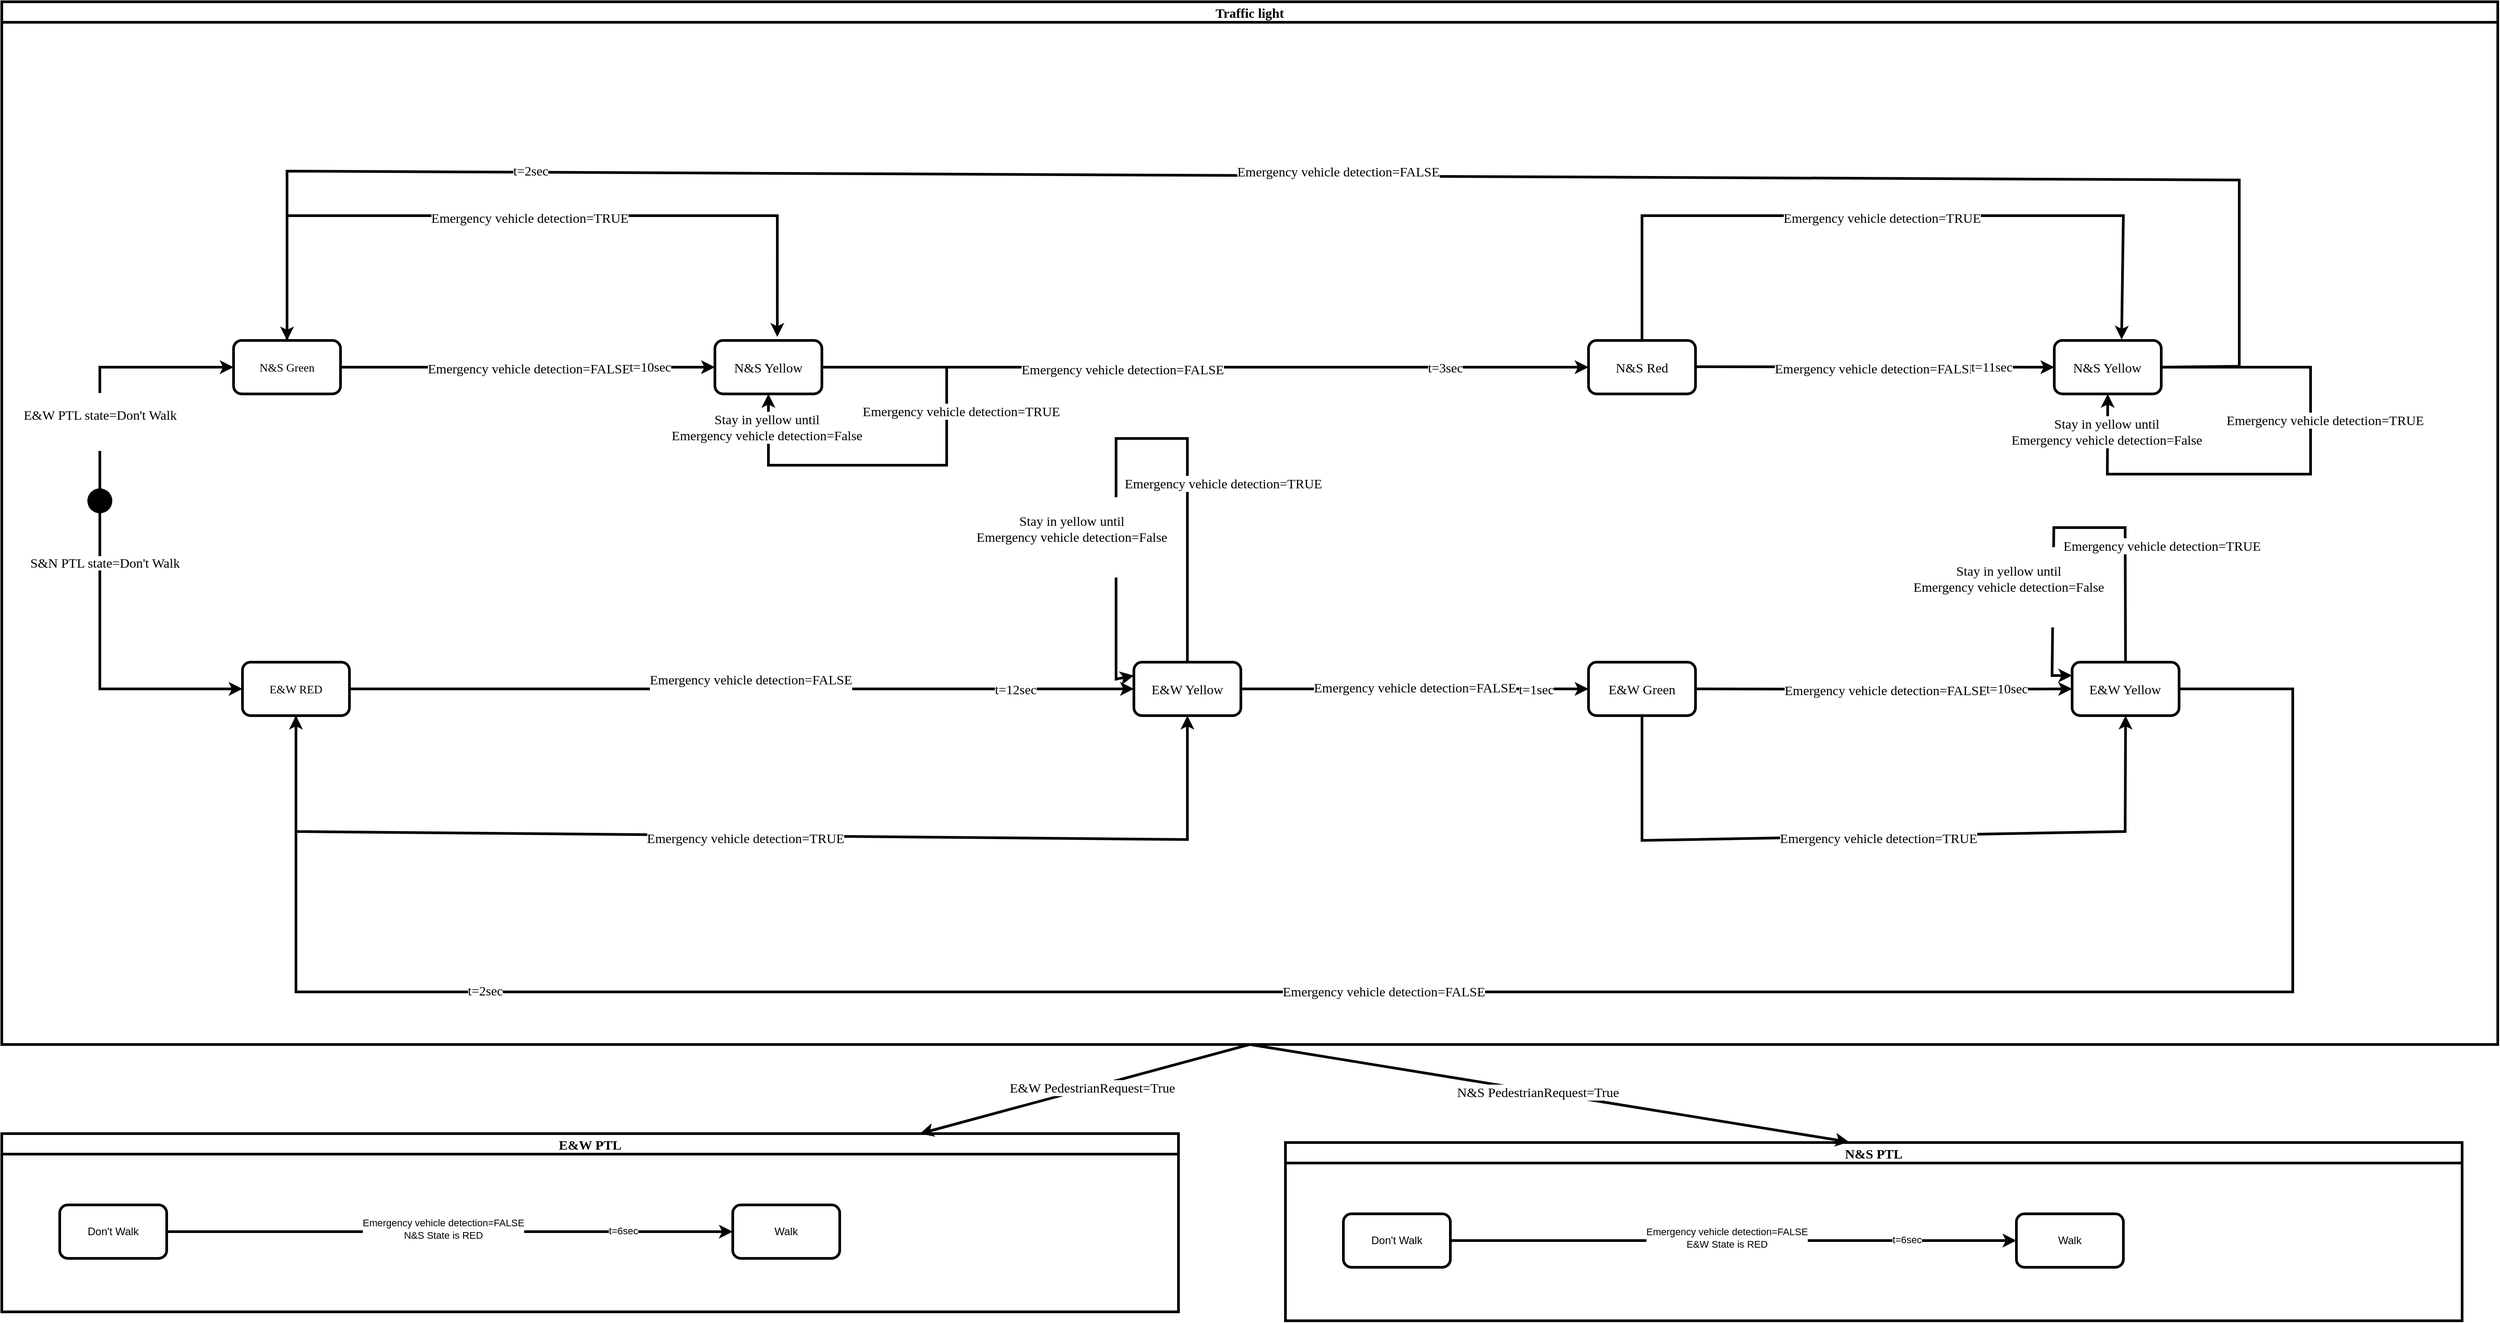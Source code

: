 <mxfile version="27.0.9" pages="2">
  <diagram name="Page-1" id="FQx0Gf-kRWtIC3uhS5Nb">
    <mxGraphModel dx="4132" dy="3518" grid="1" gridSize="10" guides="1" tooltips="1" connect="1" arrows="1" fold="1" page="1" pageScale="1" pageWidth="850" pageHeight="1100" math="0" shadow="0">
      <root>
        <mxCell id="0" />
        <mxCell id="1" parent="0" />
        <mxCell id="nNsLKt_gQvv5KG4dFncz-5" value="" style="edgeStyle=orthogonalEdgeStyle;rounded=0;orthogonalLoop=1;jettySize=auto;html=1;strokeWidth=3;fontFamily=Times New Roman;fontSize=15;" edge="1" parent="1" source="nNsLKt_gQvv5KG4dFncz-2" target="nNsLKt_gQvv5KG4dFncz-3">
          <mxGeometry relative="1" as="geometry" />
        </mxCell>
        <mxCell id="nNsLKt_gQvv5KG4dFncz-21" value="Emergency vehicle detection=FALSE" style="edgeLabel;html=1;align=center;verticalAlign=middle;resizable=0;points=[];fontFamily=Times New Roman;fontSize=15;" vertex="1" connectable="0" parent="nNsLKt_gQvv5KG4dFncz-5">
          <mxGeometry x="0.003" y="-1" relative="1" as="geometry">
            <mxPoint as="offset" />
          </mxGeometry>
        </mxCell>
        <mxCell id="nNsLKt_gQvv5KG4dFncz-22" value="t=10sec" style="edgeLabel;html=1;align=center;verticalAlign=middle;resizable=0;points=[];fontFamily=Times New Roman;fontSize=15;" vertex="1" connectable="0" parent="nNsLKt_gQvv5KG4dFncz-5">
          <mxGeometry x="0.65" y="1" relative="1" as="geometry">
            <mxPoint as="offset" />
          </mxGeometry>
        </mxCell>
        <mxCell id="nNsLKt_gQvv5KG4dFncz-2" value="N&amp;amp;S Green" style="rounded=1;whiteSpace=wrap;html=1;strokeWidth=3;fontFamily=Times New Roman;fontSize=13;" vertex="1" parent="1">
          <mxGeometry x="560" y="-630" width="120" height="60" as="geometry" />
        </mxCell>
        <mxCell id="nNsLKt_gQvv5KG4dFncz-3" value="N&amp;amp;S Yellow" style="rounded=1;whiteSpace=wrap;html=1;strokeWidth=3;fontFamily=Times New Roman;fontSize=15;" vertex="1" parent="1">
          <mxGeometry x="1100" y="-630" width="120" height="60" as="geometry" />
        </mxCell>
        <mxCell id="nNsLKt_gQvv5KG4dFncz-6" value="" style="shape=waypoint;sketch=0;fillStyle=solid;size=6;pointerEvents=1;points=[];fillColor=none;resizable=0;rotatable=0;perimeter=centerPerimeter;snapToPoint=1;strokeWidth=12;" vertex="1" parent="1">
          <mxGeometry x="400" y="-460" width="20" height="20" as="geometry" />
        </mxCell>
        <mxCell id="nNsLKt_gQvv5KG4dFncz-11" value="" style="edgeStyle=orthogonalEdgeStyle;rounded=0;orthogonalLoop=1;jettySize=auto;html=1;strokeWidth=3;fontFamily=Times New Roman;fontSize=15;entryX=0;entryY=0.5;entryDx=0;entryDy=0;" edge="1" parent="1" source="nNsLKt_gQvv5KG4dFncz-8" target="nNsLKt_gQvv5KG4dFncz-39">
          <mxGeometry relative="1" as="geometry">
            <mxPoint x="1120" y="-239" as="targetPoint" />
          </mxGeometry>
        </mxCell>
        <mxCell id="nNsLKt_gQvv5KG4dFncz-20" value="Emergency vehicle detection=FALSE&lt;div&gt;&lt;br&gt;&lt;/div&gt;" style="edgeLabel;html=1;align=center;verticalAlign=middle;resizable=0;points=[];fontFamily=Times New Roman;fontSize=15;" vertex="1" connectable="0" parent="nNsLKt_gQvv5KG4dFncz-11">
          <mxGeometry y="2" relative="1" as="geometry">
            <mxPoint x="10" as="offset" />
          </mxGeometry>
        </mxCell>
        <mxCell id="nNsLKt_gQvv5KG4dFncz-24" value="t=12sec" style="edgeLabel;html=1;align=center;verticalAlign=middle;resizable=0;points=[];fontFamily=Times New Roman;fontSize=15;" vertex="1" connectable="0" parent="nNsLKt_gQvv5KG4dFncz-11">
          <mxGeometry x="0.698" relative="1" as="geometry">
            <mxPoint as="offset" />
          </mxGeometry>
        </mxCell>
        <mxCell id="nNsLKt_gQvv5KG4dFncz-8" value="E&amp;amp;W RED" style="rounded=1;whiteSpace=wrap;html=1;strokeWidth=3;fontFamily=Times New Roman;fontSize=13;" vertex="1" parent="1">
          <mxGeometry x="570" y="-269" width="120" height="60" as="geometry" />
        </mxCell>
        <mxCell id="nNsLKt_gQvv5KG4dFncz-13" value="" style="endArrow=classic;html=1;rounded=0;exitX=0.479;exitY=1.047;exitDx=0;exitDy=0;exitPerimeter=0;entryX=0;entryY=0.5;entryDx=0;entryDy=0;strokeWidth=3;fontFamily=Times New Roman;fontSize=13;" edge="1" parent="1" source="nNsLKt_gQvv5KG4dFncz-6" target="nNsLKt_gQvv5KG4dFncz-8">
          <mxGeometry width="50" height="50" relative="1" as="geometry">
            <mxPoint x="410" y="-520" as="sourcePoint" />
            <mxPoint x="540" y="-440" as="targetPoint" />
            <Array as="points">
              <mxPoint x="410" y="-239" />
            </Array>
          </mxGeometry>
        </mxCell>
        <mxCell id="nNsLKt_gQvv5KG4dFncz-14" value="&#xa;&lt;span style=&quot;color: rgb(0, 0, 0); font-family: &amp;quot;Times New Roman&amp;quot;; font-size: 15px; font-style: normal; font-variant-ligatures: normal; font-variant-caps: normal; font-weight: 400; letter-spacing: normal; orphans: 2; text-align: center; text-indent: 0px; text-transform: none; widows: 2; word-spacing: 0px; -webkit-text-stroke-width: 0px; white-space: nowrap; background-color: rgb(255, 255, 255); text-decoration-thickness: initial; text-decoration-style: initial; text-decoration-color: initial; display: inline !important; float: none;&quot;&gt;E&amp;amp;W PTL state=Don&#39;t Walk&lt;/span&gt;&#xa;&#xa;" style="endArrow=classic;html=1;rounded=0;strokeWidth=3;entryX=0;entryY=0.5;entryDx=0;entryDy=0;fontFamily=Times New Roman;fontSize=13;exitX=0.95;exitY=0.224;exitDx=0;exitDy=0;exitPerimeter=0;" edge="1" parent="1" source="nNsLKt_gQvv5KG4dFncz-6" target="nNsLKt_gQvv5KG4dFncz-2">
          <mxGeometry x="-0.4" width="50" height="50" relative="1" as="geometry">
            <mxPoint x="410" y="-520" as="sourcePoint" />
            <mxPoint x="530" y="-600" as="targetPoint" />
            <Array as="points">
              <mxPoint x="410" y="-600" />
            </Array>
            <mxPoint y="1" as="offset" />
          </mxGeometry>
        </mxCell>
        <mxCell id="nNsLKt_gQvv5KG4dFncz-25" value="" style="endArrow=classic;html=1;rounded=0;exitX=0.5;exitY=1;exitDx=0;exitDy=0;entryX=0.5;entryY=1;entryDx=0;entryDy=0;fontFamily=Times New Roman;fontSize=13;strokeWidth=3;" edge="1" parent="1" source="nNsLKt_gQvv5KG4dFncz-8" target="nNsLKt_gQvv5KG4dFncz-39">
          <mxGeometry width="50" height="50" relative="1" as="geometry">
            <mxPoint x="760" y="-29" as="sourcePoint" />
            <mxPoint x="1180" y="-209" as="targetPoint" />
            <Array as="points">
              <mxPoint x="630" y="-79" />
              <mxPoint x="1630" y="-70" />
            </Array>
          </mxGeometry>
        </mxCell>
        <mxCell id="nNsLKt_gQvv5KG4dFncz-26" value="Emergency vehicle detection=TRUE" style="edgeLabel;html=1;align=center;verticalAlign=middle;resizable=0;points=[];fontFamily=Times New Roman;fontSize=15;" vertex="1" connectable="0" parent="nNsLKt_gQvv5KG4dFncz-25">
          <mxGeometry x="-0.002" y="-2" relative="1" as="geometry">
            <mxPoint as="offset" />
          </mxGeometry>
        </mxCell>
        <mxCell id="nNsLKt_gQvv5KG4dFncz-28" value="" style="endArrow=classic;html=1;rounded=0;exitX=0.5;exitY=0;exitDx=0;exitDy=0;entryX=0.583;entryY=-0.067;entryDx=0;entryDy=0;entryPerimeter=0;fontFamily=Times New Roman;fontSize=13;strokeWidth=3;" edge="1" parent="1" source="nNsLKt_gQvv5KG4dFncz-2" target="nNsLKt_gQvv5KG4dFncz-3">
          <mxGeometry width="50" height="50" relative="1" as="geometry">
            <mxPoint x="640" y="-680" as="sourcePoint" />
            <mxPoint x="1350" y="-680" as="targetPoint" />
            <Array as="points">
              <mxPoint x="620" y="-770" />
              <mxPoint x="1170" y="-770" />
            </Array>
          </mxGeometry>
        </mxCell>
        <mxCell id="nNsLKt_gQvv5KG4dFncz-29" value="Emergency vehicle detection=TRUE" style="edgeLabel;html=1;align=center;verticalAlign=middle;resizable=0;points=[];fontFamily=Times New Roman;fontSize=15;" vertex="1" connectable="0" parent="nNsLKt_gQvv5KG4dFncz-28">
          <mxGeometry x="-0.002" y="-2" relative="1" as="geometry">
            <mxPoint as="offset" />
          </mxGeometry>
        </mxCell>
        <mxCell id="nNsLKt_gQvv5KG4dFncz-34" value="N&amp;amp;S Red" style="rounded=1;whiteSpace=wrap;html=1;strokeWidth=3;fontFamily=Times New Roman;fontSize=15;" vertex="1" parent="1">
          <mxGeometry x="2080" y="-630" width="120" height="60" as="geometry" />
        </mxCell>
        <mxCell id="nNsLKt_gQvv5KG4dFncz-36" value="" style="edgeStyle=orthogonalEdgeStyle;rounded=0;orthogonalLoop=1;jettySize=auto;html=1;strokeWidth=3;fontFamily=Times New Roman;fontSize=15;entryX=0;entryY=0.5;entryDx=0;entryDy=0;" edge="1" parent="1" source="nNsLKt_gQvv5KG4dFncz-39" target="nNsLKt_gQvv5KG4dFncz-48">
          <mxGeometry relative="1" as="geometry">
            <mxPoint x="2120" y="-239" as="targetPoint" />
          </mxGeometry>
        </mxCell>
        <mxCell id="nNsLKt_gQvv5KG4dFncz-37" value="Emergency vehicle detection=FALSE" style="edgeLabel;html=1;align=center;verticalAlign=middle;resizable=0;points=[];fontFamily=Times New Roman;fontSize=15;" vertex="1" connectable="0" parent="nNsLKt_gQvv5KG4dFncz-36">
          <mxGeometry y="2" relative="1" as="geometry">
            <mxPoint as="offset" />
          </mxGeometry>
        </mxCell>
        <mxCell id="nNsLKt_gQvv5KG4dFncz-38" value="t=1sec" style="edgeLabel;html=1;align=center;verticalAlign=middle;resizable=0;points=[];fontFamily=Times New Roman;fontSize=15;" vertex="1" connectable="0" parent="nNsLKt_gQvv5KG4dFncz-36">
          <mxGeometry x="0.698" relative="1" as="geometry">
            <mxPoint as="offset" />
          </mxGeometry>
        </mxCell>
        <mxCell id="nNsLKt_gQvv5KG4dFncz-39" value="E&amp;amp;W Yellow" style="rounded=1;whiteSpace=wrap;html=1;strokeWidth=3;fontFamily=Times New Roman;fontSize=15;" vertex="1" parent="1">
          <mxGeometry x="1570" y="-269" width="120" height="60" as="geometry" />
        </mxCell>
        <mxCell id="nNsLKt_gQvv5KG4dFncz-40" value="&#xa;&lt;font style=&quot;forced-color-adjust: none; color: rgb(0, 0, 0); font-style: normal; font-variant-ligatures: normal; font-variant-caps: normal; font-weight: 400; letter-spacing: normal; orphans: 2; text-align: center; text-indent: 0px; text-transform: none; widows: 2; word-spacing: 0px; -webkit-text-stroke-width: 0px; white-space: nowrap; text-decoration-thickness: initial; text-decoration-style: initial; text-decoration-color: initial; font-size: 15px;&quot; face=&quot;Times New Roman&quot;&gt;Stay in yellow until&lt;/font&gt;&lt;div style=&quot;forced-color-adjust: none; color: rgb(0, 0, 0); font-family: Helvetica; font-size: 11px; font-style: normal; font-variant-ligatures: normal; font-variant-caps: normal; font-weight: 400; letter-spacing: normal; orphans: 2; text-align: center; text-indent: 0px; text-transform: none; widows: 2; word-spacing: 0px; -webkit-text-stroke-width: 0px; white-space: nowrap; text-decoration-thickness: initial; text-decoration-style: initial; text-decoration-color: initial;&quot;&gt;&lt;font style=&quot;forced-color-adjust: none; font-size: 15px;&quot; face=&quot;Times New Roman&quot;&gt;Emergency vehicle detection=False&lt;/font&gt;&lt;/div&gt;&#xa;&#xa;" style="endArrow=classic;html=1;rounded=0;fontFamily=Times New Roman;fontSize=15;strokeWidth=3;entryX=0;entryY=0.25;entryDx=0;entryDy=0;" edge="1" parent="1" target="nNsLKt_gQvv5KG4dFncz-39">
          <mxGeometry x="0.418" y="-50" width="50" height="50" relative="1" as="geometry">
            <mxPoint x="1630" y="-270" as="sourcePoint" />
            <mxPoint x="1540" y="-250" as="targetPoint" />
            <Array as="points">
              <mxPoint x="1630" y="-520" />
              <mxPoint x="1550" y="-520" />
              <mxPoint x="1550" y="-250" />
            </Array>
            <mxPoint as="offset" />
          </mxGeometry>
        </mxCell>
        <mxCell id="nNsLKt_gQvv5KG4dFncz-41" value="Emergency vehicle detection=TRUE" style="edgeLabel;html=1;align=center;verticalAlign=middle;resizable=0;points=[];fontFamily=Times New Roman;fontSize=15;" vertex="1" connectable="0" parent="nNsLKt_gQvv5KG4dFncz-40">
          <mxGeometry x="-0.002" y="-2" relative="1" as="geometry">
            <mxPoint x="99" y="52" as="offset" />
          </mxGeometry>
        </mxCell>
        <mxCell id="nNsLKt_gQvv5KG4dFncz-43" value="" style="endArrow=classic;html=1;rounded=0;exitX=0.5;exitY=0;exitDx=0;exitDy=0;entryX=0.629;entryY=-0.017;entryDx=0;entryDy=0;entryPerimeter=0;fontFamily=Times New Roman;fontSize=15;strokeWidth=3;" edge="1" parent="1" source="nNsLKt_gQvv5KG4dFncz-34" target="nNsLKt_gQvv5KG4dFncz-56">
          <mxGeometry width="50" height="50" relative="1" as="geometry">
            <mxPoint x="1600" y="-680" as="sourcePoint" />
            <mxPoint x="2310" y="-680" as="targetPoint" />
            <Array as="points">
              <mxPoint x="2140" y="-770" />
              <mxPoint x="2680" y="-770" />
            </Array>
          </mxGeometry>
        </mxCell>
        <mxCell id="nNsLKt_gQvv5KG4dFncz-44" value="Emergency vehicle detection=TRUE" style="edgeLabel;html=1;align=center;verticalAlign=middle;resizable=0;points=[];fontFamily=Times New Roman;fontSize=15;" vertex="1" connectable="0" parent="nNsLKt_gQvv5KG4dFncz-43">
          <mxGeometry x="-0.002" y="-2" relative="1" as="geometry">
            <mxPoint as="offset" />
          </mxGeometry>
        </mxCell>
        <mxCell id="nNsLKt_gQvv5KG4dFncz-47" value="" style="endArrow=classic;html=1;rounded=0;exitX=1;exitY=0.5;exitDx=0;exitDy=0;entryX=0;entryY=0.5;entryDx=0;entryDy=0;fontFamily=Times New Roman;fontSize=15;strokeWidth=3;" edge="1" parent="1" source="nNsLKt_gQvv5KG4dFncz-3" target="nNsLKt_gQvv5KG4dFncz-34">
          <mxGeometry width="50" height="50" relative="1" as="geometry">
            <mxPoint x="750" y="-370" as="sourcePoint" />
            <mxPoint x="800" y="-420" as="targetPoint" />
          </mxGeometry>
        </mxCell>
        <mxCell id="nNsLKt_gQvv5KG4dFncz-49" value="Emergency vehicle detection=FALSE" style="edgeLabel;html=1;align=center;verticalAlign=middle;resizable=0;points=[];fontSize=15;fontFamily=Times New Roman;" vertex="1" connectable="0" parent="nNsLKt_gQvv5KG4dFncz-47">
          <mxGeometry x="-0.218" y="-2" relative="1" as="geometry">
            <mxPoint as="offset" />
          </mxGeometry>
        </mxCell>
        <mxCell id="nNsLKt_gQvv5KG4dFncz-51" value="t=3sec" style="edgeLabel;html=1;align=center;verticalAlign=middle;resizable=0;points=[];fontSize=15;fontFamily=Times New Roman;" vertex="1" connectable="0" parent="nNsLKt_gQvv5KG4dFncz-47">
          <mxGeometry x="0.624" relative="1" as="geometry">
            <mxPoint as="offset" />
          </mxGeometry>
        </mxCell>
        <mxCell id="nNsLKt_gQvv5KG4dFncz-48" value="E&amp;amp;W Green" style="rounded=1;whiteSpace=wrap;html=1;strokeWidth=3;fontFamily=Times New Roman;fontSize=15;" vertex="1" parent="1">
          <mxGeometry x="2080" y="-269" width="120" height="60" as="geometry" />
        </mxCell>
        <mxCell id="nNsLKt_gQvv5KG4dFncz-53" value="" style="endArrow=classic;html=1;rounded=0;exitX=0.5;exitY=1;exitDx=0;exitDy=0;entryX=0.5;entryY=1;entryDx=0;entryDy=0;fontFamily=Times New Roman;fontSize=15;strokeWidth=3;" edge="1" parent="1" source="nNsLKt_gQvv5KG4dFncz-48" target="nNsLKt_gQvv5KG4dFncz-57">
          <mxGeometry width="50" height="50" relative="1" as="geometry">
            <mxPoint x="1880" y="-119" as="sourcePoint" />
            <mxPoint x="871" y="-122" as="targetPoint" />
            <Array as="points">
              <mxPoint x="2140" y="-69" />
              <mxPoint x="2682" y="-79" />
            </Array>
          </mxGeometry>
        </mxCell>
        <mxCell id="nNsLKt_gQvv5KG4dFncz-54" value="Emergency vehicle detection=TRUE" style="edgeLabel;html=1;align=center;verticalAlign=middle;resizable=0;points=[];fontFamily=Times New Roman;fontSize=15;" vertex="1" connectable="0" parent="nNsLKt_gQvv5KG4dFncz-53">
          <mxGeometry x="-0.002" y="-2" relative="1" as="geometry">
            <mxPoint as="offset" />
          </mxGeometry>
        </mxCell>
        <mxCell id="nNsLKt_gQvv5KG4dFncz-56" value="N&amp;amp;S Yellow" style="rounded=1;whiteSpace=wrap;html=1;strokeWidth=3;fontFamily=Times New Roman;fontSize=15;" vertex="1" parent="1">
          <mxGeometry x="2602.49" y="-630" width="120" height="60" as="geometry" />
        </mxCell>
        <mxCell id="nNsLKt_gQvv5KG4dFncz-57" value="E&amp;amp;W Yellow" style="rounded=1;whiteSpace=wrap;html=1;strokeWidth=3;fontFamily=Times New Roman;fontSize=15;" vertex="1" parent="1">
          <mxGeometry x="2622.49" y="-269" width="120" height="60" as="geometry" />
        </mxCell>
        <mxCell id="nNsLKt_gQvv5KG4dFncz-81" value="" style="edgeStyle=orthogonalEdgeStyle;rounded=0;orthogonalLoop=1;jettySize=auto;html=1;strokeWidth=3;fontFamily=Times New Roman;fontSize=15;entryX=0;entryY=0.5;entryDx=0;entryDy=0;" edge="1" parent="1" target="nNsLKt_gQvv5KG4dFncz-56">
          <mxGeometry relative="1" as="geometry">
            <mxPoint x="2200" y="-600.5" as="sourcePoint" />
            <mxPoint x="2620" y="-600.5" as="targetPoint" />
          </mxGeometry>
        </mxCell>
        <mxCell id="nNsLKt_gQvv5KG4dFncz-82" value="Emergency vehicle detection=FALSE" style="edgeLabel;html=1;align=center;verticalAlign=middle;resizable=0;points=[];fontFamily=Times New Roman;fontSize=15;" vertex="1" connectable="0" parent="nNsLKt_gQvv5KG4dFncz-81">
          <mxGeometry x="0.003" y="-1" relative="1" as="geometry">
            <mxPoint as="offset" />
          </mxGeometry>
        </mxCell>
        <mxCell id="nNsLKt_gQvv5KG4dFncz-83" value="t=11sec" style="edgeLabel;html=1;align=center;verticalAlign=middle;resizable=0;points=[];fontFamily=Times New Roman;fontSize=15;" vertex="1" connectable="0" parent="nNsLKt_gQvv5KG4dFncz-81">
          <mxGeometry x="0.65" y="1" relative="1" as="geometry">
            <mxPoint as="offset" />
          </mxGeometry>
        </mxCell>
        <mxCell id="nNsLKt_gQvv5KG4dFncz-84" value="" style="edgeStyle=orthogonalEdgeStyle;rounded=0;orthogonalLoop=1;jettySize=auto;html=1;strokeWidth=3;fontFamily=Times New Roman;fontSize=15;entryX=0;entryY=0.5;entryDx=0;entryDy=0;" edge="1" parent="1" target="nNsLKt_gQvv5KG4dFncz-57">
          <mxGeometry relative="1" as="geometry">
            <mxPoint x="2200" y="-239" as="sourcePoint" />
            <mxPoint x="2602" y="-238.5" as="targetPoint" />
          </mxGeometry>
        </mxCell>
        <mxCell id="nNsLKt_gQvv5KG4dFncz-85" value="Emergency vehicle detection=FALSE" style="edgeLabel;html=1;align=center;verticalAlign=middle;resizable=0;points=[];fontFamily=Times New Roman;fontSize=15;" vertex="1" connectable="0" parent="nNsLKt_gQvv5KG4dFncz-84">
          <mxGeometry x="0.003" y="-1" relative="1" as="geometry">
            <mxPoint as="offset" />
          </mxGeometry>
        </mxCell>
        <mxCell id="nNsLKt_gQvv5KG4dFncz-86" value="t=10sec" style="edgeLabel;html=1;align=center;verticalAlign=middle;resizable=0;points=[];fontFamily=Times New Roman;fontSize=15;" vertex="1" connectable="0" parent="nNsLKt_gQvv5KG4dFncz-84">
          <mxGeometry x="0.65" y="1" relative="1" as="geometry">
            <mxPoint as="offset" />
          </mxGeometry>
        </mxCell>
        <mxCell id="nNsLKt_gQvv5KG4dFncz-91" value="" style="endArrow=classic;html=1;rounded=0;exitX=1;exitY=0.5;exitDx=0;exitDy=0;fontFamily=Times New Roman;fontSize=15;strokeWidth=3;entryX=0.5;entryY=0;entryDx=0;entryDy=0;" edge="1" parent="1" source="nNsLKt_gQvv5KG4dFncz-56" target="nNsLKt_gQvv5KG4dFncz-2">
          <mxGeometry width="50" height="50" relative="1" as="geometry">
            <mxPoint x="2740" y="-600.59" as="sourcePoint" />
            <mxPoint x="1400" y="-830" as="targetPoint" />
            <Array as="points">
              <mxPoint x="2810" y="-601" />
              <mxPoint x="2810" y="-810" />
              <mxPoint x="620" y="-820" />
            </Array>
          </mxGeometry>
        </mxCell>
        <mxCell id="nNsLKt_gQvv5KG4dFncz-92" value="Emergency vehicle detection=FALSE" style="edgeLabel;html=1;align=center;verticalAlign=middle;resizable=0;points=[];fontSize=15;fontFamily=Times New Roman;" vertex="1" connectable="0" parent="nNsLKt_gQvv5KG4dFncz-91">
          <mxGeometry x="-0.327" y="-1" relative="1" as="geometry">
            <mxPoint x="-407" y="-6" as="offset" />
          </mxGeometry>
        </mxCell>
        <mxCell id="nNsLKt_gQvv5KG4dFncz-93" value="t=2sec" style="edgeLabel;html=1;align=center;verticalAlign=middle;resizable=0;points=[];fontSize=15;fontFamily=Times New Roman;" vertex="1" connectable="0" parent="nNsLKt_gQvv5KG4dFncz-91">
          <mxGeometry x="0.654" y="-2" relative="1" as="geometry">
            <mxPoint as="offset" />
          </mxGeometry>
        </mxCell>
        <mxCell id="nNsLKt_gQvv5KG4dFncz-94" value="" style="endArrow=classic;html=1;rounded=0;exitX=1;exitY=0.5;exitDx=0;exitDy=0;fontFamily=Times New Roman;fontSize=13;strokeWidth=3;entryX=0.5;entryY=1;entryDx=0;entryDy=0;" edge="1" parent="1" source="nNsLKt_gQvv5KG4dFncz-57" target="nNsLKt_gQvv5KG4dFncz-8">
          <mxGeometry width="50" height="50" relative="1" as="geometry">
            <mxPoint x="2420" y="131" as="sourcePoint" />
            <mxPoint x="650" y="-169" as="targetPoint" />
            <Array as="points">
              <mxPoint x="2870" y="-239" />
              <mxPoint x="2870" y="101" />
              <mxPoint x="630" y="101" />
            </Array>
          </mxGeometry>
        </mxCell>
        <mxCell id="nNsLKt_gQvv5KG4dFncz-95" value="&lt;span&gt;Emergency vehicle detection=FALSE&lt;/span&gt;" style="edgeLabel;html=1;align=center;verticalAlign=middle;resizable=0;points=[];fontSize=15;fontFamily=Times New Roman;" vertex="1" connectable="0" parent="nNsLKt_gQvv5KG4dFncz-94">
          <mxGeometry x="-0.327" y="-1" relative="1" as="geometry">
            <mxPoint x="-472" as="offset" />
          </mxGeometry>
        </mxCell>
        <mxCell id="nNsLKt_gQvv5KG4dFncz-96" value="t=2sec" style="edgeLabel;html=1;align=center;verticalAlign=middle;resizable=0;points=[];fontSize=15;fontFamily=Times New Roman;" vertex="1" connectable="0" parent="nNsLKt_gQvv5KG4dFncz-94">
          <mxGeometry x="0.654" y="-2" relative="1" as="geometry">
            <mxPoint as="offset" />
          </mxGeometry>
        </mxCell>
        <mxCell id="nNsLKt_gQvv5KG4dFncz-97" value="" style="endArrow=classic;html=1;rounded=0;exitX=1;exitY=0.5;exitDx=0;exitDy=0;entryX=0.5;entryY=1;entryDx=0;entryDy=0;fontFamily=Times New Roman;fontSize=13;strokeWidth=3;" edge="1" parent="1" source="nNsLKt_gQvv5KG4dFncz-3" target="nNsLKt_gQvv5KG4dFncz-3">
          <mxGeometry width="50" height="50" relative="1" as="geometry">
            <mxPoint x="1430" y="-680" as="sourcePoint" />
            <mxPoint x="1980" y="-684" as="targetPoint" />
            <Array as="points">
              <mxPoint x="1360" y="-600" />
              <mxPoint x="1360" y="-490" />
              <mxPoint x="1160" y="-490" />
            </Array>
          </mxGeometry>
        </mxCell>
        <mxCell id="nNsLKt_gQvv5KG4dFncz-98" value="Emergency vehicle detection=TRUE" style="edgeLabel;html=1;align=center;verticalAlign=middle;resizable=0;points=[];fontFamily=Times New Roman;fontSize=15;" vertex="1" connectable="0" parent="nNsLKt_gQvv5KG4dFncz-97">
          <mxGeometry x="-0.002" y="-2" relative="1" as="geometry">
            <mxPoint x="30" y="-59" as="offset" />
          </mxGeometry>
        </mxCell>
        <mxCell id="nNsLKt_gQvv5KG4dFncz-100" value="&lt;font style=&quot;font-size: 15px;&quot; face=&quot;Times New Roman&quot;&gt;Stay in yellow until&lt;/font&gt;&lt;div&gt;&lt;font style=&quot;font-size: 15px;&quot; face=&quot;Times New Roman&quot;&gt;Emergency vehicle detection=False&lt;/font&gt;&lt;/div&gt;" style="edgeLabel;html=1;align=center;verticalAlign=middle;resizable=0;points=[];" vertex="1" connectable="0" parent="nNsLKt_gQvv5KG4dFncz-97">
          <mxGeometry x="0.863" y="2" relative="1" as="geometry">
            <mxPoint as="offset" />
          </mxGeometry>
        </mxCell>
        <mxCell id="nNsLKt_gQvv5KG4dFncz-107" value="&#xa;&lt;font style=&quot;forced-color-adjust: none; color: rgb(0, 0, 0); font-style: normal; font-variant-ligatures: normal; font-variant-caps: normal; font-weight: 400; letter-spacing: normal; orphans: 2; text-align: center; text-indent: 0px; text-transform: none; widows: 2; word-spacing: 0px; -webkit-text-stroke-width: 0px; white-space: nowrap; text-decoration-thickness: initial; text-decoration-style: initial; text-decoration-color: initial; font-size: 15px;&quot; face=&quot;Times New Roman&quot;&gt;Stay in yellow until&lt;/font&gt;&lt;div style=&quot;forced-color-adjust: none; color: rgb(0, 0, 0); font-family: Helvetica; font-size: 11px; font-style: normal; font-variant-ligatures: normal; font-variant-caps: normal; font-weight: 400; letter-spacing: normal; orphans: 2; text-align: center; text-indent: 0px; text-transform: none; widows: 2; word-spacing: 0px; -webkit-text-stroke-width: 0px; white-space: nowrap; text-decoration-thickness: initial; text-decoration-style: initial; text-decoration-color: initial;&quot;&gt;&lt;font style=&quot;forced-color-adjust: none; font-size: 15px;&quot; face=&quot;Times New Roman&quot;&gt;Emergency vehicle detection=False&lt;/font&gt;&lt;/div&gt;&#xa;&#xa;" style="endArrow=classic;html=1;rounded=0;fontFamily=Times New Roman;fontSize=15;strokeWidth=3;entryX=0;entryY=0.25;entryDx=0;entryDy=0;" edge="1" parent="1" source="nNsLKt_gQvv5KG4dFncz-57" target="nNsLKt_gQvv5KG4dFncz-57">
          <mxGeometry x="0.418" y="-50" width="50" height="50" relative="1" as="geometry">
            <mxPoint x="2682.49" y="-310" as="sourcePoint" />
            <mxPoint x="2622.49" y="-294" as="targetPoint" />
            <Array as="points">
              <mxPoint x="2682" y="-420" />
              <mxPoint x="2650" y="-420" />
              <mxPoint x="2602" y="-420" />
              <mxPoint x="2600" y="-254" />
            </Array>
            <mxPoint as="offset" />
          </mxGeometry>
        </mxCell>
        <mxCell id="nNsLKt_gQvv5KG4dFncz-108" value="Emergency vehicle detection=TRUE" style="edgeLabel;html=1;align=center;verticalAlign=middle;resizable=0;points=[];fontFamily=Times New Roman;fontSize=15;" vertex="1" connectable="0" parent="nNsLKt_gQvv5KG4dFncz-107">
          <mxGeometry x="-0.002" y="-2" relative="1" as="geometry">
            <mxPoint x="99" y="22" as="offset" />
          </mxGeometry>
        </mxCell>
        <mxCell id="nNsLKt_gQvv5KG4dFncz-109" value="" style="endArrow=classic;html=1;rounded=0;exitX=1;exitY=0.5;exitDx=0;exitDy=0;entryX=0.5;entryY=1;entryDx=0;entryDy=0;fontFamily=Times New Roman;fontSize=13;strokeWidth=3;" edge="1" parent="1" source="nNsLKt_gQvv5KG4dFncz-56" target="nNsLKt_gQvv5KG4dFncz-56">
          <mxGeometry width="50" height="50" relative="1" as="geometry">
            <mxPoint x="2750" y="-580" as="sourcePoint" />
            <mxPoint x="2690" y="-550" as="targetPoint" />
            <Array as="points">
              <mxPoint x="2890" y="-600" />
              <mxPoint x="2890" y="-480" />
              <mxPoint x="2662" y="-480" />
            </Array>
          </mxGeometry>
        </mxCell>
        <mxCell id="nNsLKt_gQvv5KG4dFncz-110" value="Emergency vehicle detection=TRUE" style="edgeLabel;html=1;align=center;verticalAlign=middle;resizable=0;points=[];fontFamily=Times New Roman;fontSize=15;" vertex="1" connectable="0" parent="nNsLKt_gQvv5KG4dFncz-109">
          <mxGeometry x="-0.002" y="-2" relative="1" as="geometry">
            <mxPoint x="30" y="-59" as="offset" />
          </mxGeometry>
        </mxCell>
        <mxCell id="nNsLKt_gQvv5KG4dFncz-111" value="&lt;font style=&quot;font-size: 15px;&quot; face=&quot;Times New Roman&quot;&gt;Stay in yellow until&lt;/font&gt;&lt;div&gt;&lt;font style=&quot;font-size: 15px;&quot; face=&quot;Times New Roman&quot;&gt;Emergency vehicle detection=False&lt;/font&gt;&lt;/div&gt;" style="edgeLabel;html=1;align=center;verticalAlign=middle;resizable=0;points=[];" vertex="1" connectable="0" parent="nNsLKt_gQvv5KG4dFncz-109">
          <mxGeometry x="0.863" y="2" relative="1" as="geometry">
            <mxPoint as="offset" />
          </mxGeometry>
        </mxCell>
        <mxCell id="nNsLKt_gQvv5KG4dFncz-112" value="Traffic light" style="swimlane;fontFamily=Times New Roman;fontSize=15;strokeWidth=3;" vertex="1" parent="1">
          <mxGeometry x="300" y="-1010" width="2800" height="1170" as="geometry" />
        </mxCell>
        <mxCell id="nNsLKt_gQvv5KG4dFncz-114" value="&lt;br style=&quot;forced-color-adjust: none; color: rgb(0, 0, 0); font-family: &amp;quot;Times New Roman&amp;quot;; font-size: 13px; font-style: normal; font-variant-ligatures: normal; font-variant-caps: normal; font-weight: 400; letter-spacing: normal; orphans: 2; text-align: center; text-indent: 0px; text-transform: none; widows: 2; word-spacing: 0px; -webkit-text-stroke-width: 0px; white-space: nowrap; text-decoration-thickness: initial; text-decoration-style: initial; text-decoration-color: initial;&quot;&gt;&lt;span style=&quot;forced-color-adjust: none; color: rgb(0, 0, 0); font-family: &amp;quot;Times New Roman&amp;quot;; font-style: normal; font-variant-ligatures: normal; font-variant-caps: normal; font-weight: 400; letter-spacing: normal; orphans: 2; text-align: center; text-indent: 0px; text-transform: none; widows: 2; word-spacing: 0px; -webkit-text-stroke-width: 0px; white-space: nowrap; background-color: rgb(255, 255, 255); text-decoration-thickness: initial; text-decoration-style: initial; text-decoration-color: initial; font-size: 15px; float: none; display: inline !important;&quot;&gt;S&amp;amp;N PTL state=Don&#39;t Walk&lt;/span&gt;" style="text;whiteSpace=wrap;html=1;" vertex="1" parent="nNsLKt_gQvv5KG4dFncz-112">
          <mxGeometry x="30" y="600" width="210" height="60" as="geometry" />
        </mxCell>
        <mxCell id="9r5rnabgURO82VlBlhFW-1" value="E&amp;W PTL" style="swimlane;strokeWidth=3;fontFamily=Times New Roman;fontSize=15;" vertex="1" parent="1">
          <mxGeometry x="300" y="260" width="1320" height="200" as="geometry" />
        </mxCell>
        <mxCell id="9r5rnabgURO82VlBlhFW-7" value="Don&#39;t Walk" style="rounded=1;whiteSpace=wrap;html=1;strokeWidth=3;" vertex="1" parent="9r5rnabgURO82VlBlhFW-1">
          <mxGeometry x="65" y="80" width="120" height="60" as="geometry" />
        </mxCell>
        <mxCell id="9r5rnabgURO82VlBlhFW-8" value="Walk" style="rounded=1;whiteSpace=wrap;html=1;strokeWidth=3;" vertex="1" parent="9r5rnabgURO82VlBlhFW-1">
          <mxGeometry x="820" y="80" width="120" height="60" as="geometry" />
        </mxCell>
        <mxCell id="9r5rnabgURO82VlBlhFW-9" value="" style="endArrow=classic;html=1;rounded=0;exitX=1;exitY=0.5;exitDx=0;exitDy=0;entryX=0;entryY=0.5;entryDx=0;entryDy=0;strokeWidth=3;" edge="1" parent="9r5rnabgURO82VlBlhFW-1" source="9r5rnabgURO82VlBlhFW-7" target="9r5rnabgURO82VlBlhFW-8">
          <mxGeometry width="50" height="50" relative="1" as="geometry">
            <mxPoint x="550" y="130" as="sourcePoint" />
            <mxPoint x="600" y="80" as="targetPoint" />
          </mxGeometry>
        </mxCell>
        <mxCell id="9r5rnabgURO82VlBlhFW-10" value="Emergency vehicle detection=FALSE&lt;div&gt;N&amp;amp;S State is RED&lt;/div&gt;" style="edgeLabel;html=1;align=center;verticalAlign=middle;resizable=0;points=[];" vertex="1" connectable="0" parent="9r5rnabgURO82VlBlhFW-9">
          <mxGeometry x="-0.024" y="3" relative="1" as="geometry">
            <mxPoint as="offset" />
          </mxGeometry>
        </mxCell>
        <mxCell id="9r5rnabgURO82VlBlhFW-11" value="t=6sec" style="edgeLabel;html=1;align=center;verticalAlign=middle;resizable=0;points=[];" vertex="1" connectable="0" parent="9r5rnabgURO82VlBlhFW-9">
          <mxGeometry x="0.612" y="1" relative="1" as="geometry">
            <mxPoint as="offset" />
          </mxGeometry>
        </mxCell>
        <mxCell id="9r5rnabgURO82VlBlhFW-5" value="" style="endArrow=classic;html=1;rounded=0;exitX=0.5;exitY=1;exitDx=0;exitDy=0;fontSize=15;fontFamily=Times New Roman;strokeWidth=3;" edge="1" parent="1" source="nNsLKt_gQvv5KG4dFncz-112" target="9r5rnabgURO82VlBlhFW-1">
          <mxGeometry width="50" height="50" relative="1" as="geometry">
            <mxPoint x="2140" y="370" as="sourcePoint" />
            <mxPoint x="2190" y="320" as="targetPoint" />
          </mxGeometry>
        </mxCell>
        <mxCell id="9r5rnabgURO82VlBlhFW-6" value="&lt;font style=&quot;font-size: 15px;&quot; face=&quot;Times New Roman&quot;&gt;E&amp;amp;W PedestrianRequest=True&lt;/font&gt;" style="edgeLabel;html=1;align=center;verticalAlign=middle;resizable=0;points=[];" vertex="1" connectable="0" parent="9r5rnabgURO82VlBlhFW-5">
          <mxGeometry x="-0.039" relative="1" as="geometry">
            <mxPoint as="offset" />
          </mxGeometry>
        </mxCell>
        <mxCell id="9r5rnabgURO82VlBlhFW-12" value="N&amp;S PTL" style="swimlane;strokeWidth=3;fontFamily=Times New Roman;fontSize=15;" vertex="1" parent="1">
          <mxGeometry x="1740" y="270" width="1320" height="200" as="geometry" />
        </mxCell>
        <mxCell id="9r5rnabgURO82VlBlhFW-13" value="Don&#39;t Walk" style="rounded=1;whiteSpace=wrap;html=1;strokeWidth=3;" vertex="1" parent="9r5rnabgURO82VlBlhFW-12">
          <mxGeometry x="65" y="80" width="120" height="60" as="geometry" />
        </mxCell>
        <mxCell id="9r5rnabgURO82VlBlhFW-14" value="Walk" style="rounded=1;whiteSpace=wrap;html=1;strokeWidth=3;" vertex="1" parent="9r5rnabgURO82VlBlhFW-12">
          <mxGeometry x="820" y="80" width="120" height="60" as="geometry" />
        </mxCell>
        <mxCell id="9r5rnabgURO82VlBlhFW-15" value="" style="endArrow=classic;html=1;rounded=0;exitX=1;exitY=0.5;exitDx=0;exitDy=0;entryX=0;entryY=0.5;entryDx=0;entryDy=0;strokeWidth=3;" edge="1" parent="9r5rnabgURO82VlBlhFW-12" source="9r5rnabgURO82VlBlhFW-13" target="9r5rnabgURO82VlBlhFW-14">
          <mxGeometry width="50" height="50" relative="1" as="geometry">
            <mxPoint x="550" y="130" as="sourcePoint" />
            <mxPoint x="600" y="80" as="targetPoint" />
          </mxGeometry>
        </mxCell>
        <mxCell id="9r5rnabgURO82VlBlhFW-16" value="Emergency vehicle detection=FALSE&lt;div&gt;E&amp;amp;W State is RED&lt;/div&gt;" style="edgeLabel;html=1;align=center;verticalAlign=middle;resizable=0;points=[];" vertex="1" connectable="0" parent="9r5rnabgURO82VlBlhFW-15">
          <mxGeometry x="-0.024" y="3" relative="1" as="geometry">
            <mxPoint as="offset" />
          </mxGeometry>
        </mxCell>
        <mxCell id="9r5rnabgURO82VlBlhFW-17" value="t=6sec" style="edgeLabel;html=1;align=center;verticalAlign=middle;resizable=0;points=[];" vertex="1" connectable="0" parent="9r5rnabgURO82VlBlhFW-15">
          <mxGeometry x="0.612" y="1" relative="1" as="geometry">
            <mxPoint as="offset" />
          </mxGeometry>
        </mxCell>
        <mxCell id="9r5rnabgURO82VlBlhFW-20" value="" style="endArrow=classic;html=1;rounded=0;exitX=0.5;exitY=1;exitDx=0;exitDy=0;fontSize=15;fontFamily=Times New Roman;strokeWidth=3;entryX=0.479;entryY=-0.003;entryDx=0;entryDy=0;entryPerimeter=0;" edge="1" parent="1" source="nNsLKt_gQvv5KG4dFncz-112" target="9r5rnabgURO82VlBlhFW-12">
          <mxGeometry width="50" height="50" relative="1" as="geometry">
            <mxPoint x="2000" y="210" as="sourcePoint" />
            <mxPoint x="1630" y="310" as="targetPoint" />
          </mxGeometry>
        </mxCell>
        <mxCell id="9r5rnabgURO82VlBlhFW-21" value="&lt;font style=&quot;font-size: 15px;&quot; face=&quot;Times New Roman&quot;&gt;N&amp;amp;S PedestrianRequest=True&lt;/font&gt;" style="edgeLabel;html=1;align=center;verticalAlign=middle;resizable=0;points=[];" vertex="1" connectable="0" parent="9r5rnabgURO82VlBlhFW-20">
          <mxGeometry x="-0.039" relative="1" as="geometry">
            <mxPoint as="offset" />
          </mxGeometry>
        </mxCell>
      </root>
    </mxGraphModel>
  </diagram>
  <diagram name="Copy of Page-1" id="V3jScxxNCGJwtRj7FIDC">
    <mxGraphModel grid="1" page="1" gridSize="10" guides="1" tooltips="1" connect="1" arrows="1" fold="1" pageScale="1" pageWidth="850" pageHeight="1100" math="0" shadow="0">
      <root>
        <mxCell id="JZfFtpfCq4WrQ9Wf5Jxe-0" />
        <mxCell id="JZfFtpfCq4WrQ9Wf5Jxe-1" parent="JZfFtpfCq4WrQ9Wf5Jxe-0" />
        <mxCell id="JZfFtpfCq4WrQ9Wf5Jxe-2" value="" style="edgeStyle=orthogonalEdgeStyle;rounded=0;orthogonalLoop=1;jettySize=auto;html=1;strokeWidth=3;fontFamily=Times New Roman;fontSize=15;" edge="1" parent="JZfFtpfCq4WrQ9Wf5Jxe-1" source="JZfFtpfCq4WrQ9Wf5Jxe-5" target="JZfFtpfCq4WrQ9Wf5Jxe-6">
          <mxGeometry relative="1" as="geometry" />
        </mxCell>
        <mxCell id="JZfFtpfCq4WrQ9Wf5Jxe-3" value="Emergency vehicle detection=FALSE" style="edgeLabel;html=1;align=center;verticalAlign=middle;resizable=0;points=[];fontFamily=Times New Roman;fontSize=15;" vertex="1" connectable="0" parent="JZfFtpfCq4WrQ9Wf5Jxe-2">
          <mxGeometry x="0.003" y="-1" relative="1" as="geometry">
            <mxPoint as="offset" />
          </mxGeometry>
        </mxCell>
        <mxCell id="JZfFtpfCq4WrQ9Wf5Jxe-4" value="t=10sec" style="edgeLabel;html=1;align=center;verticalAlign=middle;resizable=0;points=[];fontFamily=Times New Roman;fontSize=15;" vertex="1" connectable="0" parent="JZfFtpfCq4WrQ9Wf5Jxe-2">
          <mxGeometry x="0.65" y="1" relative="1" as="geometry">
            <mxPoint as="offset" />
          </mxGeometry>
        </mxCell>
        <mxCell id="JZfFtpfCq4WrQ9Wf5Jxe-5" value="N&amp;amp;S Green" style="rounded=1;whiteSpace=wrap;html=1;strokeWidth=3;fontFamily=Times New Roman;fontSize=13;" vertex="1" parent="JZfFtpfCq4WrQ9Wf5Jxe-1">
          <mxGeometry x="560" y="-630" width="120" height="60" as="geometry" />
        </mxCell>
        <mxCell id="JZfFtpfCq4WrQ9Wf5Jxe-6" value="N&amp;amp;S Yellow" style="rounded=1;whiteSpace=wrap;html=1;strokeWidth=3;fontFamily=Times New Roman;fontSize=15;" vertex="1" parent="JZfFtpfCq4WrQ9Wf5Jxe-1">
          <mxGeometry x="1100" y="-630" width="120" height="60" as="geometry" />
        </mxCell>
        <mxCell id="JZfFtpfCq4WrQ9Wf5Jxe-7" value="" style="shape=waypoint;sketch=0;fillStyle=solid;size=6;pointerEvents=1;points=[];fillColor=none;resizable=0;rotatable=0;perimeter=centerPerimeter;snapToPoint=1;strokeWidth=12;" vertex="1" parent="JZfFtpfCq4WrQ9Wf5Jxe-1">
          <mxGeometry x="400" y="-460" width="20" height="20" as="geometry" />
        </mxCell>
        <mxCell id="JZfFtpfCq4WrQ9Wf5Jxe-8" value="" style="edgeStyle=orthogonalEdgeStyle;rounded=0;orthogonalLoop=1;jettySize=auto;html=1;strokeWidth=3;fontFamily=Times New Roman;fontSize=15;entryX=0;entryY=0.5;entryDx=0;entryDy=0;" edge="1" parent="JZfFtpfCq4WrQ9Wf5Jxe-1" source="JZfFtpfCq4WrQ9Wf5Jxe-11" target="JZfFtpfCq4WrQ9Wf5Jxe-22">
          <mxGeometry relative="1" as="geometry">
            <mxPoint x="1120" y="-239" as="targetPoint" />
          </mxGeometry>
        </mxCell>
        <mxCell id="JZfFtpfCq4WrQ9Wf5Jxe-9" value="Emergency vehicle detection=FALSE&lt;div&gt;&lt;br&gt;&lt;/div&gt;" style="edgeLabel;html=1;align=center;verticalAlign=middle;resizable=0;points=[];fontFamily=Times New Roman;fontSize=15;" vertex="1" connectable="0" parent="JZfFtpfCq4WrQ9Wf5Jxe-8">
          <mxGeometry y="2" relative="1" as="geometry">
            <mxPoint x="10" as="offset" />
          </mxGeometry>
        </mxCell>
        <mxCell id="JZfFtpfCq4WrQ9Wf5Jxe-10" value="t=12sec" style="edgeLabel;html=1;align=center;verticalAlign=middle;resizable=0;points=[];fontFamily=Times New Roman;fontSize=15;" vertex="1" connectable="0" parent="JZfFtpfCq4WrQ9Wf5Jxe-8">
          <mxGeometry x="0.698" relative="1" as="geometry">
            <mxPoint as="offset" />
          </mxGeometry>
        </mxCell>
        <mxCell id="JZfFtpfCq4WrQ9Wf5Jxe-11" value="E&amp;amp;W RED" style="rounded=1;whiteSpace=wrap;html=1;strokeWidth=3;fontFamily=Times New Roman;fontSize=13;" vertex="1" parent="JZfFtpfCq4WrQ9Wf5Jxe-1">
          <mxGeometry x="570" y="-269" width="120" height="60" as="geometry" />
        </mxCell>
        <mxCell id="JZfFtpfCq4WrQ9Wf5Jxe-12" value="" style="endArrow=classic;html=1;rounded=0;exitX=0.479;exitY=1.047;exitDx=0;exitDy=0;exitPerimeter=0;entryX=0;entryY=0.5;entryDx=0;entryDy=0;strokeWidth=3;fontFamily=Times New Roman;fontSize=13;" edge="1" parent="JZfFtpfCq4WrQ9Wf5Jxe-1" source="JZfFtpfCq4WrQ9Wf5Jxe-7" target="JZfFtpfCq4WrQ9Wf5Jxe-11">
          <mxGeometry width="50" height="50" relative="1" as="geometry">
            <mxPoint x="410" y="-520" as="sourcePoint" />
            <mxPoint x="540" y="-440" as="targetPoint" />
            <Array as="points">
              <mxPoint x="410" y="-239" />
            </Array>
          </mxGeometry>
        </mxCell>
        <mxCell id="JZfFtpfCq4WrQ9Wf5Jxe-13" value="&#xa;&lt;span style=&quot;color: rgb(0, 0, 0); font-family: &amp;quot;Times New Roman&amp;quot;; font-size: 15px; font-style: normal; font-variant-ligatures: normal; font-variant-caps: normal; font-weight: 400; letter-spacing: normal; orphans: 2; text-align: center; text-indent: 0px; text-transform: none; widows: 2; word-spacing: 0px; -webkit-text-stroke-width: 0px; white-space: nowrap; background-color: rgb(255, 255, 255); text-decoration-thickness: initial; text-decoration-style: initial; text-decoration-color: initial; display: inline !important; float: none;&quot;&gt;E&amp;amp;W PTL state=Don&#39;t Walk&lt;/span&gt;&#xa;&#xa;" style="endArrow=classic;html=1;rounded=0;strokeWidth=3;entryX=0;entryY=0.5;entryDx=0;entryDy=0;fontFamily=Times New Roman;fontSize=13;exitX=0.95;exitY=0.224;exitDx=0;exitDy=0;exitPerimeter=0;" edge="1" parent="JZfFtpfCq4WrQ9Wf5Jxe-1" source="JZfFtpfCq4WrQ9Wf5Jxe-7" target="JZfFtpfCq4WrQ9Wf5Jxe-5">
          <mxGeometry x="-0.4" width="50" height="50" relative="1" as="geometry">
            <mxPoint x="410" y="-520" as="sourcePoint" />
            <mxPoint x="530" y="-600" as="targetPoint" />
            <Array as="points">
              <mxPoint x="410" y="-600" />
            </Array>
            <mxPoint y="1" as="offset" />
          </mxGeometry>
        </mxCell>
        <mxCell id="JZfFtpfCq4WrQ9Wf5Jxe-14" value="" style="endArrow=classic;html=1;rounded=0;exitX=0.5;exitY=1;exitDx=0;exitDy=0;entryX=0.5;entryY=1;entryDx=0;entryDy=0;fontFamily=Times New Roman;fontSize=13;strokeWidth=3;" edge="1" parent="JZfFtpfCq4WrQ9Wf5Jxe-1" source="JZfFtpfCq4WrQ9Wf5Jxe-11" target="JZfFtpfCq4WrQ9Wf5Jxe-22">
          <mxGeometry width="50" height="50" relative="1" as="geometry">
            <mxPoint x="760" y="-29" as="sourcePoint" />
            <mxPoint x="1180" y="-209" as="targetPoint" />
            <Array as="points">
              <mxPoint x="630" y="-79" />
              <mxPoint x="1630" y="-70" />
            </Array>
          </mxGeometry>
        </mxCell>
        <mxCell id="JZfFtpfCq4WrQ9Wf5Jxe-15" value="Emergency vehicle detection=TRUE" style="edgeLabel;html=1;align=center;verticalAlign=middle;resizable=0;points=[];fontFamily=Times New Roman;fontSize=15;" vertex="1" connectable="0" parent="JZfFtpfCq4WrQ9Wf5Jxe-14">
          <mxGeometry x="-0.002" y="-2" relative="1" as="geometry">
            <mxPoint as="offset" />
          </mxGeometry>
        </mxCell>
        <mxCell id="JZfFtpfCq4WrQ9Wf5Jxe-16" value="" style="endArrow=classic;html=1;rounded=0;exitX=0.5;exitY=0;exitDx=0;exitDy=0;entryX=0.583;entryY=-0.067;entryDx=0;entryDy=0;entryPerimeter=0;fontFamily=Times New Roman;fontSize=13;strokeWidth=3;" edge="1" parent="JZfFtpfCq4WrQ9Wf5Jxe-1" source="JZfFtpfCq4WrQ9Wf5Jxe-5" target="JZfFtpfCq4WrQ9Wf5Jxe-6">
          <mxGeometry width="50" height="50" relative="1" as="geometry">
            <mxPoint x="640" y="-680" as="sourcePoint" />
            <mxPoint x="1350" y="-680" as="targetPoint" />
            <Array as="points">
              <mxPoint x="620" y="-770" />
              <mxPoint x="1170" y="-770" />
            </Array>
          </mxGeometry>
        </mxCell>
        <mxCell id="JZfFtpfCq4WrQ9Wf5Jxe-17" value="Emergency vehicle detection=TRUE" style="edgeLabel;html=1;align=center;verticalAlign=middle;resizable=0;points=[];fontFamily=Times New Roman;fontSize=15;" vertex="1" connectable="0" parent="JZfFtpfCq4WrQ9Wf5Jxe-16">
          <mxGeometry x="-0.002" y="-2" relative="1" as="geometry">
            <mxPoint as="offset" />
          </mxGeometry>
        </mxCell>
        <mxCell id="JZfFtpfCq4WrQ9Wf5Jxe-18" value="N&amp;amp;S Red" style="rounded=1;whiteSpace=wrap;html=1;strokeWidth=3;fontFamily=Times New Roman;fontSize=15;" vertex="1" parent="JZfFtpfCq4WrQ9Wf5Jxe-1">
          <mxGeometry x="2080" y="-630" width="120" height="60" as="geometry" />
        </mxCell>
        <mxCell id="JZfFtpfCq4WrQ9Wf5Jxe-19" value="" style="edgeStyle=orthogonalEdgeStyle;rounded=0;orthogonalLoop=1;jettySize=auto;html=1;strokeWidth=3;fontFamily=Times New Roman;fontSize=15;entryX=0;entryY=0.5;entryDx=0;entryDy=0;" edge="1" parent="JZfFtpfCq4WrQ9Wf5Jxe-1" source="JZfFtpfCq4WrQ9Wf5Jxe-22" target="JZfFtpfCq4WrQ9Wf5Jxe-30">
          <mxGeometry relative="1" as="geometry">
            <mxPoint x="2120" y="-239" as="targetPoint" />
          </mxGeometry>
        </mxCell>
        <mxCell id="JZfFtpfCq4WrQ9Wf5Jxe-20" value="Emergency vehicle detection=FALSE" style="edgeLabel;html=1;align=center;verticalAlign=middle;resizable=0;points=[];fontFamily=Times New Roman;fontSize=15;" vertex="1" connectable="0" parent="JZfFtpfCq4WrQ9Wf5Jxe-19">
          <mxGeometry y="2" relative="1" as="geometry">
            <mxPoint as="offset" />
          </mxGeometry>
        </mxCell>
        <mxCell id="JZfFtpfCq4WrQ9Wf5Jxe-21" value="t=1sec" style="edgeLabel;html=1;align=center;verticalAlign=middle;resizable=0;points=[];fontFamily=Times New Roman;fontSize=15;" vertex="1" connectable="0" parent="JZfFtpfCq4WrQ9Wf5Jxe-19">
          <mxGeometry x="0.698" relative="1" as="geometry">
            <mxPoint as="offset" />
          </mxGeometry>
        </mxCell>
        <mxCell id="JZfFtpfCq4WrQ9Wf5Jxe-22" value="E&amp;amp;W Yellow" style="rounded=1;whiteSpace=wrap;html=1;strokeWidth=3;fontFamily=Times New Roman;fontSize=15;" vertex="1" parent="JZfFtpfCq4WrQ9Wf5Jxe-1">
          <mxGeometry x="1570" y="-269" width="120" height="60" as="geometry" />
        </mxCell>
        <mxCell id="JZfFtpfCq4WrQ9Wf5Jxe-23" value="&#xa;&lt;font style=&quot;forced-color-adjust: none; color: rgb(0, 0, 0); font-style: normal; font-variant-ligatures: normal; font-variant-caps: normal; font-weight: 400; letter-spacing: normal; orphans: 2; text-align: center; text-indent: 0px; text-transform: none; widows: 2; word-spacing: 0px; -webkit-text-stroke-width: 0px; white-space: nowrap; text-decoration-thickness: initial; text-decoration-style: initial; text-decoration-color: initial; font-size: 15px;&quot; face=&quot;Times New Roman&quot;&gt;Stay in yellow until&lt;/font&gt;&lt;div style=&quot;forced-color-adjust: none; color: rgb(0, 0, 0); font-family: Helvetica; font-size: 11px; font-style: normal; font-variant-ligatures: normal; font-variant-caps: normal; font-weight: 400; letter-spacing: normal; orphans: 2; text-align: center; text-indent: 0px; text-transform: none; widows: 2; word-spacing: 0px; -webkit-text-stroke-width: 0px; white-space: nowrap; text-decoration-thickness: initial; text-decoration-style: initial; text-decoration-color: initial;&quot;&gt;&lt;font style=&quot;forced-color-adjust: none; font-size: 15px;&quot; face=&quot;Times New Roman&quot;&gt;Emergency vehicle detection=False&lt;/font&gt;&lt;/div&gt;&#xa;&#xa;" style="endArrow=classic;html=1;rounded=0;fontFamily=Times New Roman;fontSize=15;strokeWidth=3;entryX=0;entryY=0.25;entryDx=0;entryDy=0;" edge="1" parent="JZfFtpfCq4WrQ9Wf5Jxe-1" target="JZfFtpfCq4WrQ9Wf5Jxe-22">
          <mxGeometry x="0.418" y="-50" width="50" height="50" relative="1" as="geometry">
            <mxPoint x="1630" y="-270" as="sourcePoint" />
            <mxPoint x="1540" y="-250" as="targetPoint" />
            <Array as="points">
              <mxPoint x="1630" y="-520" />
              <mxPoint x="1550" y="-520" />
              <mxPoint x="1550" y="-250" />
            </Array>
            <mxPoint as="offset" />
          </mxGeometry>
        </mxCell>
        <mxCell id="JZfFtpfCq4WrQ9Wf5Jxe-24" value="Emergency vehicle detection=TRUE" style="edgeLabel;html=1;align=center;verticalAlign=middle;resizable=0;points=[];fontFamily=Times New Roman;fontSize=15;" vertex="1" connectable="0" parent="JZfFtpfCq4WrQ9Wf5Jxe-23">
          <mxGeometry x="-0.002" y="-2" relative="1" as="geometry">
            <mxPoint x="99" y="52" as="offset" />
          </mxGeometry>
        </mxCell>
        <mxCell id="JZfFtpfCq4WrQ9Wf5Jxe-25" value="" style="endArrow=classic;html=1;rounded=0;exitX=0.5;exitY=0;exitDx=0;exitDy=0;entryX=0.629;entryY=-0.017;entryDx=0;entryDy=0;entryPerimeter=0;fontFamily=Times New Roman;fontSize=15;strokeWidth=3;" edge="1" parent="JZfFtpfCq4WrQ9Wf5Jxe-1" source="JZfFtpfCq4WrQ9Wf5Jxe-18" target="JZfFtpfCq4WrQ9Wf5Jxe-33">
          <mxGeometry width="50" height="50" relative="1" as="geometry">
            <mxPoint x="1600" y="-680" as="sourcePoint" />
            <mxPoint x="2310" y="-680" as="targetPoint" />
            <Array as="points">
              <mxPoint x="2140" y="-770" />
              <mxPoint x="2680" y="-770" />
            </Array>
          </mxGeometry>
        </mxCell>
        <mxCell id="JZfFtpfCq4WrQ9Wf5Jxe-26" value="Emergency vehicle detection=TRUE" style="edgeLabel;html=1;align=center;verticalAlign=middle;resizable=0;points=[];fontFamily=Times New Roman;fontSize=15;" vertex="1" connectable="0" parent="JZfFtpfCq4WrQ9Wf5Jxe-25">
          <mxGeometry x="-0.002" y="-2" relative="1" as="geometry">
            <mxPoint as="offset" />
          </mxGeometry>
        </mxCell>
        <mxCell id="JZfFtpfCq4WrQ9Wf5Jxe-27" value="" style="endArrow=classic;html=1;rounded=0;exitX=1;exitY=0.5;exitDx=0;exitDy=0;entryX=0;entryY=0.5;entryDx=0;entryDy=0;fontFamily=Times New Roman;fontSize=15;strokeWidth=3;" edge="1" parent="JZfFtpfCq4WrQ9Wf5Jxe-1" source="JZfFtpfCq4WrQ9Wf5Jxe-6" target="JZfFtpfCq4WrQ9Wf5Jxe-18">
          <mxGeometry width="50" height="50" relative="1" as="geometry">
            <mxPoint x="750" y="-370" as="sourcePoint" />
            <mxPoint x="800" y="-420" as="targetPoint" />
          </mxGeometry>
        </mxCell>
        <mxCell id="JZfFtpfCq4WrQ9Wf5Jxe-28" value="Emergency vehicle detection=FALSE" style="edgeLabel;html=1;align=center;verticalAlign=middle;resizable=0;points=[];fontSize=15;fontFamily=Times New Roman;" vertex="1" connectable="0" parent="JZfFtpfCq4WrQ9Wf5Jxe-27">
          <mxGeometry x="-0.218" y="-2" relative="1" as="geometry">
            <mxPoint as="offset" />
          </mxGeometry>
        </mxCell>
        <mxCell id="JZfFtpfCq4WrQ9Wf5Jxe-29" value="t=3sec" style="edgeLabel;html=1;align=center;verticalAlign=middle;resizable=0;points=[];fontSize=15;fontFamily=Times New Roman;" vertex="1" connectable="0" parent="JZfFtpfCq4WrQ9Wf5Jxe-27">
          <mxGeometry x="0.624" relative="1" as="geometry">
            <mxPoint as="offset" />
          </mxGeometry>
        </mxCell>
        <mxCell id="JZfFtpfCq4WrQ9Wf5Jxe-30" value="E&amp;amp;W Green" style="rounded=1;whiteSpace=wrap;html=1;strokeWidth=3;fontFamily=Times New Roman;fontSize=15;" vertex="1" parent="JZfFtpfCq4WrQ9Wf5Jxe-1">
          <mxGeometry x="2080" y="-269" width="120" height="60" as="geometry" />
        </mxCell>
        <mxCell id="JZfFtpfCq4WrQ9Wf5Jxe-31" value="" style="endArrow=classic;html=1;rounded=0;exitX=0.5;exitY=1;exitDx=0;exitDy=0;entryX=0.5;entryY=1;entryDx=0;entryDy=0;fontFamily=Times New Roman;fontSize=15;strokeWidth=3;" edge="1" parent="JZfFtpfCq4WrQ9Wf5Jxe-1" source="JZfFtpfCq4WrQ9Wf5Jxe-30" target="JZfFtpfCq4WrQ9Wf5Jxe-34">
          <mxGeometry width="50" height="50" relative="1" as="geometry">
            <mxPoint x="1880" y="-119" as="sourcePoint" />
            <mxPoint x="871" y="-122" as="targetPoint" />
            <Array as="points">
              <mxPoint x="2140" y="-69" />
              <mxPoint x="2682" y="-79" />
            </Array>
          </mxGeometry>
        </mxCell>
        <mxCell id="JZfFtpfCq4WrQ9Wf5Jxe-32" value="Emergency vehicle detection=TRUE" style="edgeLabel;html=1;align=center;verticalAlign=middle;resizable=0;points=[];fontFamily=Times New Roman;fontSize=15;" vertex="1" connectable="0" parent="JZfFtpfCq4WrQ9Wf5Jxe-31">
          <mxGeometry x="-0.002" y="-2" relative="1" as="geometry">
            <mxPoint as="offset" />
          </mxGeometry>
        </mxCell>
        <mxCell id="JZfFtpfCq4WrQ9Wf5Jxe-33" value="N&amp;amp;S Yellow" style="rounded=1;whiteSpace=wrap;html=1;strokeWidth=3;fontFamily=Times New Roman;fontSize=15;" vertex="1" parent="JZfFtpfCq4WrQ9Wf5Jxe-1">
          <mxGeometry x="2602.49" y="-630" width="120" height="60" as="geometry" />
        </mxCell>
        <mxCell id="JZfFtpfCq4WrQ9Wf5Jxe-34" value="E&amp;amp;W Yellow" style="rounded=1;whiteSpace=wrap;html=1;strokeWidth=3;fontFamily=Times New Roman;fontSize=15;" vertex="1" parent="JZfFtpfCq4WrQ9Wf5Jxe-1">
          <mxGeometry x="2622.49" y="-269" width="120" height="60" as="geometry" />
        </mxCell>
        <mxCell id="JZfFtpfCq4WrQ9Wf5Jxe-35" value="" style="edgeStyle=orthogonalEdgeStyle;rounded=0;orthogonalLoop=1;jettySize=auto;html=1;strokeWidth=3;fontFamily=Times New Roman;fontSize=15;entryX=0;entryY=0.5;entryDx=0;entryDy=0;" edge="1" parent="JZfFtpfCq4WrQ9Wf5Jxe-1" target="JZfFtpfCq4WrQ9Wf5Jxe-33">
          <mxGeometry relative="1" as="geometry">
            <mxPoint x="2200" y="-600.5" as="sourcePoint" />
            <mxPoint x="2620" y="-600.5" as="targetPoint" />
          </mxGeometry>
        </mxCell>
        <mxCell id="JZfFtpfCq4WrQ9Wf5Jxe-36" value="Emergency vehicle detection=FALSE" style="edgeLabel;html=1;align=center;verticalAlign=middle;resizable=0;points=[];fontFamily=Times New Roman;fontSize=15;" vertex="1" connectable="0" parent="JZfFtpfCq4WrQ9Wf5Jxe-35">
          <mxGeometry x="0.003" y="-1" relative="1" as="geometry">
            <mxPoint as="offset" />
          </mxGeometry>
        </mxCell>
        <mxCell id="JZfFtpfCq4WrQ9Wf5Jxe-37" value="t=11sec" style="edgeLabel;html=1;align=center;verticalAlign=middle;resizable=0;points=[];fontFamily=Times New Roman;fontSize=15;" vertex="1" connectable="0" parent="JZfFtpfCq4WrQ9Wf5Jxe-35">
          <mxGeometry x="0.65" y="1" relative="1" as="geometry">
            <mxPoint as="offset" />
          </mxGeometry>
        </mxCell>
        <mxCell id="JZfFtpfCq4WrQ9Wf5Jxe-38" value="" style="edgeStyle=orthogonalEdgeStyle;rounded=0;orthogonalLoop=1;jettySize=auto;html=1;strokeWidth=3;fontFamily=Times New Roman;fontSize=15;entryX=0;entryY=0.5;entryDx=0;entryDy=0;" edge="1" parent="JZfFtpfCq4WrQ9Wf5Jxe-1" target="JZfFtpfCq4WrQ9Wf5Jxe-34">
          <mxGeometry relative="1" as="geometry">
            <mxPoint x="2200" y="-239" as="sourcePoint" />
            <mxPoint x="2602" y="-238.5" as="targetPoint" />
          </mxGeometry>
        </mxCell>
        <mxCell id="JZfFtpfCq4WrQ9Wf5Jxe-39" value="Emergency vehicle detection=FALSE" style="edgeLabel;html=1;align=center;verticalAlign=middle;resizable=0;points=[];fontFamily=Times New Roman;fontSize=15;" vertex="1" connectable="0" parent="JZfFtpfCq4WrQ9Wf5Jxe-38">
          <mxGeometry x="0.003" y="-1" relative="1" as="geometry">
            <mxPoint as="offset" />
          </mxGeometry>
        </mxCell>
        <mxCell id="JZfFtpfCq4WrQ9Wf5Jxe-40" value="t=10sec" style="edgeLabel;html=1;align=center;verticalAlign=middle;resizable=0;points=[];fontFamily=Times New Roman;fontSize=15;" vertex="1" connectable="0" parent="JZfFtpfCq4WrQ9Wf5Jxe-38">
          <mxGeometry x="0.65" y="1" relative="1" as="geometry">
            <mxPoint as="offset" />
          </mxGeometry>
        </mxCell>
        <mxCell id="JZfFtpfCq4WrQ9Wf5Jxe-41" value="" style="endArrow=classic;html=1;rounded=0;exitX=1;exitY=0.5;exitDx=0;exitDy=0;fontFamily=Times New Roman;fontSize=15;strokeWidth=3;entryX=0.5;entryY=0;entryDx=0;entryDy=0;" edge="1" parent="JZfFtpfCq4WrQ9Wf5Jxe-1" source="JZfFtpfCq4WrQ9Wf5Jxe-33" target="JZfFtpfCq4WrQ9Wf5Jxe-5">
          <mxGeometry width="50" height="50" relative="1" as="geometry">
            <mxPoint x="2740" y="-600.59" as="sourcePoint" />
            <mxPoint x="1400" y="-830" as="targetPoint" />
            <Array as="points">
              <mxPoint x="2810" y="-601" />
              <mxPoint x="2810" y="-810" />
              <mxPoint x="620" y="-820" />
            </Array>
          </mxGeometry>
        </mxCell>
        <mxCell id="JZfFtpfCq4WrQ9Wf5Jxe-42" value="Emergency vehicle detection=FALSE" style="edgeLabel;html=1;align=center;verticalAlign=middle;resizable=0;points=[];fontSize=15;fontFamily=Times New Roman;" vertex="1" connectable="0" parent="JZfFtpfCq4WrQ9Wf5Jxe-41">
          <mxGeometry x="-0.327" y="-1" relative="1" as="geometry">
            <mxPoint x="-407" y="-6" as="offset" />
          </mxGeometry>
        </mxCell>
        <mxCell id="JZfFtpfCq4WrQ9Wf5Jxe-43" value="t=2sec" style="edgeLabel;html=1;align=center;verticalAlign=middle;resizable=0;points=[];fontSize=15;fontFamily=Times New Roman;" vertex="1" connectable="0" parent="JZfFtpfCq4WrQ9Wf5Jxe-41">
          <mxGeometry x="0.654" y="-2" relative="1" as="geometry">
            <mxPoint as="offset" />
          </mxGeometry>
        </mxCell>
        <mxCell id="JZfFtpfCq4WrQ9Wf5Jxe-44" value="" style="endArrow=classic;html=1;rounded=0;exitX=1;exitY=0.5;exitDx=0;exitDy=0;fontFamily=Times New Roman;fontSize=13;strokeWidth=3;entryX=0.5;entryY=1;entryDx=0;entryDy=0;" edge="1" parent="JZfFtpfCq4WrQ9Wf5Jxe-1" source="JZfFtpfCq4WrQ9Wf5Jxe-34" target="JZfFtpfCq4WrQ9Wf5Jxe-11">
          <mxGeometry width="50" height="50" relative="1" as="geometry">
            <mxPoint x="2420" y="131" as="sourcePoint" />
            <mxPoint x="650" y="-169" as="targetPoint" />
            <Array as="points">
              <mxPoint x="2870" y="-239" />
              <mxPoint x="2870" y="101" />
              <mxPoint x="630" y="101" />
            </Array>
          </mxGeometry>
        </mxCell>
        <mxCell id="JZfFtpfCq4WrQ9Wf5Jxe-45" value="&lt;span&gt;Emergency vehicle detection=FALSE&lt;/span&gt;" style="edgeLabel;html=1;align=center;verticalAlign=middle;resizable=0;points=[];fontSize=15;fontFamily=Times New Roman;" vertex="1" connectable="0" parent="JZfFtpfCq4WrQ9Wf5Jxe-44">
          <mxGeometry x="-0.327" y="-1" relative="1" as="geometry">
            <mxPoint x="-472" as="offset" />
          </mxGeometry>
        </mxCell>
        <mxCell id="JZfFtpfCq4WrQ9Wf5Jxe-46" value="t=2sec" style="edgeLabel;html=1;align=center;verticalAlign=middle;resizable=0;points=[];fontSize=15;fontFamily=Times New Roman;" vertex="1" connectable="0" parent="JZfFtpfCq4WrQ9Wf5Jxe-44">
          <mxGeometry x="0.654" y="-2" relative="1" as="geometry">
            <mxPoint as="offset" />
          </mxGeometry>
        </mxCell>
        <mxCell id="JZfFtpfCq4WrQ9Wf5Jxe-47" value="" style="endArrow=classic;html=1;rounded=0;exitX=1;exitY=0.5;exitDx=0;exitDy=0;entryX=0.5;entryY=1;entryDx=0;entryDy=0;fontFamily=Times New Roman;fontSize=13;strokeWidth=3;" edge="1" parent="JZfFtpfCq4WrQ9Wf5Jxe-1" source="JZfFtpfCq4WrQ9Wf5Jxe-6" target="JZfFtpfCq4WrQ9Wf5Jxe-6">
          <mxGeometry width="50" height="50" relative="1" as="geometry">
            <mxPoint x="1430" y="-680" as="sourcePoint" />
            <mxPoint x="1980" y="-684" as="targetPoint" />
            <Array as="points">
              <mxPoint x="1360" y="-600" />
              <mxPoint x="1360" y="-490" />
              <mxPoint x="1160" y="-490" />
            </Array>
          </mxGeometry>
        </mxCell>
        <mxCell id="JZfFtpfCq4WrQ9Wf5Jxe-48" value="Emergency vehicle detection=TRUE" style="edgeLabel;html=1;align=center;verticalAlign=middle;resizable=0;points=[];fontFamily=Times New Roman;fontSize=15;" vertex="1" connectable="0" parent="JZfFtpfCq4WrQ9Wf5Jxe-47">
          <mxGeometry x="-0.002" y="-2" relative="1" as="geometry">
            <mxPoint x="30" y="-59" as="offset" />
          </mxGeometry>
        </mxCell>
        <mxCell id="JZfFtpfCq4WrQ9Wf5Jxe-49" value="&lt;font style=&quot;font-size: 15px;&quot; face=&quot;Times New Roman&quot;&gt;Stay in yellow until&lt;/font&gt;&lt;div&gt;&lt;font style=&quot;font-size: 15px;&quot; face=&quot;Times New Roman&quot;&gt;Emergency vehicle detection=False&lt;/font&gt;&lt;/div&gt;" style="edgeLabel;html=1;align=center;verticalAlign=middle;resizable=0;points=[];" vertex="1" connectable="0" parent="JZfFtpfCq4WrQ9Wf5Jxe-47">
          <mxGeometry x="0.863" y="2" relative="1" as="geometry">
            <mxPoint as="offset" />
          </mxGeometry>
        </mxCell>
        <mxCell id="JZfFtpfCq4WrQ9Wf5Jxe-50" value="&#xa;&lt;font style=&quot;forced-color-adjust: none; color: rgb(0, 0, 0); font-style: normal; font-variant-ligatures: normal; font-variant-caps: normal; font-weight: 400; letter-spacing: normal; orphans: 2; text-align: center; text-indent: 0px; text-transform: none; widows: 2; word-spacing: 0px; -webkit-text-stroke-width: 0px; white-space: nowrap; text-decoration-thickness: initial; text-decoration-style: initial; text-decoration-color: initial; font-size: 15px;&quot; face=&quot;Times New Roman&quot;&gt;Stay in yellow until&lt;/font&gt;&lt;div style=&quot;forced-color-adjust: none; color: rgb(0, 0, 0); font-family: Helvetica; font-size: 11px; font-style: normal; font-variant-ligatures: normal; font-variant-caps: normal; font-weight: 400; letter-spacing: normal; orphans: 2; text-align: center; text-indent: 0px; text-transform: none; widows: 2; word-spacing: 0px; -webkit-text-stroke-width: 0px; white-space: nowrap; text-decoration-thickness: initial; text-decoration-style: initial; text-decoration-color: initial;&quot;&gt;&lt;font style=&quot;forced-color-adjust: none; font-size: 15px;&quot; face=&quot;Times New Roman&quot;&gt;Emergency vehicle detection=False&lt;/font&gt;&lt;/div&gt;&#xa;&#xa;" style="endArrow=classic;html=1;rounded=0;fontFamily=Times New Roman;fontSize=15;strokeWidth=3;entryX=0;entryY=0.25;entryDx=0;entryDy=0;" edge="1" parent="JZfFtpfCq4WrQ9Wf5Jxe-1" source="JZfFtpfCq4WrQ9Wf5Jxe-34" target="JZfFtpfCq4WrQ9Wf5Jxe-34">
          <mxGeometry x="0.418" y="-50" width="50" height="50" relative="1" as="geometry">
            <mxPoint x="2682.49" y="-310" as="sourcePoint" />
            <mxPoint x="2622.49" y="-294" as="targetPoint" />
            <Array as="points">
              <mxPoint x="2682" y="-420" />
              <mxPoint x="2650" y="-420" />
              <mxPoint x="2602" y="-420" />
              <mxPoint x="2600" y="-254" />
            </Array>
            <mxPoint as="offset" />
          </mxGeometry>
        </mxCell>
        <mxCell id="JZfFtpfCq4WrQ9Wf5Jxe-51" value="Emergency vehicle detection=TRUE" style="edgeLabel;html=1;align=center;verticalAlign=middle;resizable=0;points=[];fontFamily=Times New Roman;fontSize=15;" vertex="1" connectable="0" parent="JZfFtpfCq4WrQ9Wf5Jxe-50">
          <mxGeometry x="-0.002" y="-2" relative="1" as="geometry">
            <mxPoint x="99" y="22" as="offset" />
          </mxGeometry>
        </mxCell>
        <mxCell id="JZfFtpfCq4WrQ9Wf5Jxe-52" value="" style="endArrow=classic;html=1;rounded=0;exitX=1;exitY=0.5;exitDx=0;exitDy=0;entryX=0.5;entryY=1;entryDx=0;entryDy=0;fontFamily=Times New Roman;fontSize=13;strokeWidth=3;" edge="1" parent="JZfFtpfCq4WrQ9Wf5Jxe-1" source="JZfFtpfCq4WrQ9Wf5Jxe-33" target="JZfFtpfCq4WrQ9Wf5Jxe-33">
          <mxGeometry width="50" height="50" relative="1" as="geometry">
            <mxPoint x="2750" y="-580" as="sourcePoint" />
            <mxPoint x="2690" y="-550" as="targetPoint" />
            <Array as="points">
              <mxPoint x="2890" y="-600" />
              <mxPoint x="2890" y="-480" />
              <mxPoint x="2662" y="-480" />
            </Array>
          </mxGeometry>
        </mxCell>
        <mxCell id="JZfFtpfCq4WrQ9Wf5Jxe-53" value="Emergency vehicle detection=TRUE" style="edgeLabel;html=1;align=center;verticalAlign=middle;resizable=0;points=[];fontFamily=Times New Roman;fontSize=15;" vertex="1" connectable="0" parent="JZfFtpfCq4WrQ9Wf5Jxe-52">
          <mxGeometry x="-0.002" y="-2" relative="1" as="geometry">
            <mxPoint x="30" y="-59" as="offset" />
          </mxGeometry>
        </mxCell>
        <mxCell id="JZfFtpfCq4WrQ9Wf5Jxe-54" value="&lt;font style=&quot;font-size: 15px;&quot; face=&quot;Times New Roman&quot;&gt;Stay in yellow until&lt;/font&gt;&lt;div&gt;&lt;font style=&quot;font-size: 15px;&quot; face=&quot;Times New Roman&quot;&gt;Emergency vehicle detection=False&lt;/font&gt;&lt;/div&gt;" style="edgeLabel;html=1;align=center;verticalAlign=middle;resizable=0;points=[];" vertex="1" connectable="0" parent="JZfFtpfCq4WrQ9Wf5Jxe-52">
          <mxGeometry x="0.863" y="2" relative="1" as="geometry">
            <mxPoint as="offset" />
          </mxGeometry>
        </mxCell>
        <mxCell id="JZfFtpfCq4WrQ9Wf5Jxe-55" value="Traffic light" style="swimlane;fontFamily=Times New Roman;fontSize=15;" vertex="1" parent="JZfFtpfCq4WrQ9Wf5Jxe-1">
          <mxGeometry x="300" y="-1010" width="2800" height="1170" as="geometry" />
        </mxCell>
        <mxCell id="JZfFtpfCq4WrQ9Wf5Jxe-56" value="&lt;br style=&quot;forced-color-adjust: none; color: rgb(0, 0, 0); font-family: &amp;quot;Times New Roman&amp;quot;; font-size: 13px; font-style: normal; font-variant-ligatures: normal; font-variant-caps: normal; font-weight: 400; letter-spacing: normal; orphans: 2; text-align: center; text-indent: 0px; text-transform: none; widows: 2; word-spacing: 0px; -webkit-text-stroke-width: 0px; white-space: nowrap; text-decoration-thickness: initial; text-decoration-style: initial; text-decoration-color: initial;&quot;&gt;&lt;span style=&quot;forced-color-adjust: none; color: rgb(0, 0, 0); font-family: &amp;quot;Times New Roman&amp;quot;; font-style: normal; font-variant-ligatures: normal; font-variant-caps: normal; font-weight: 400; letter-spacing: normal; orphans: 2; text-align: center; text-indent: 0px; text-transform: none; widows: 2; word-spacing: 0px; -webkit-text-stroke-width: 0px; white-space: nowrap; background-color: rgb(255, 255, 255); text-decoration-thickness: initial; text-decoration-style: initial; text-decoration-color: initial; font-size: 15px; float: none; display: inline !important;&quot;&gt;S&amp;amp;N PTL state=Don&#39;t Walk&lt;/span&gt;" style="text;whiteSpace=wrap;html=1;" vertex="1" parent="JZfFtpfCq4WrQ9Wf5Jxe-55">
          <mxGeometry x="30" y="600" width="210" height="60" as="geometry" />
        </mxCell>
      </root>
    </mxGraphModel>
  </diagram>
</mxfile>
